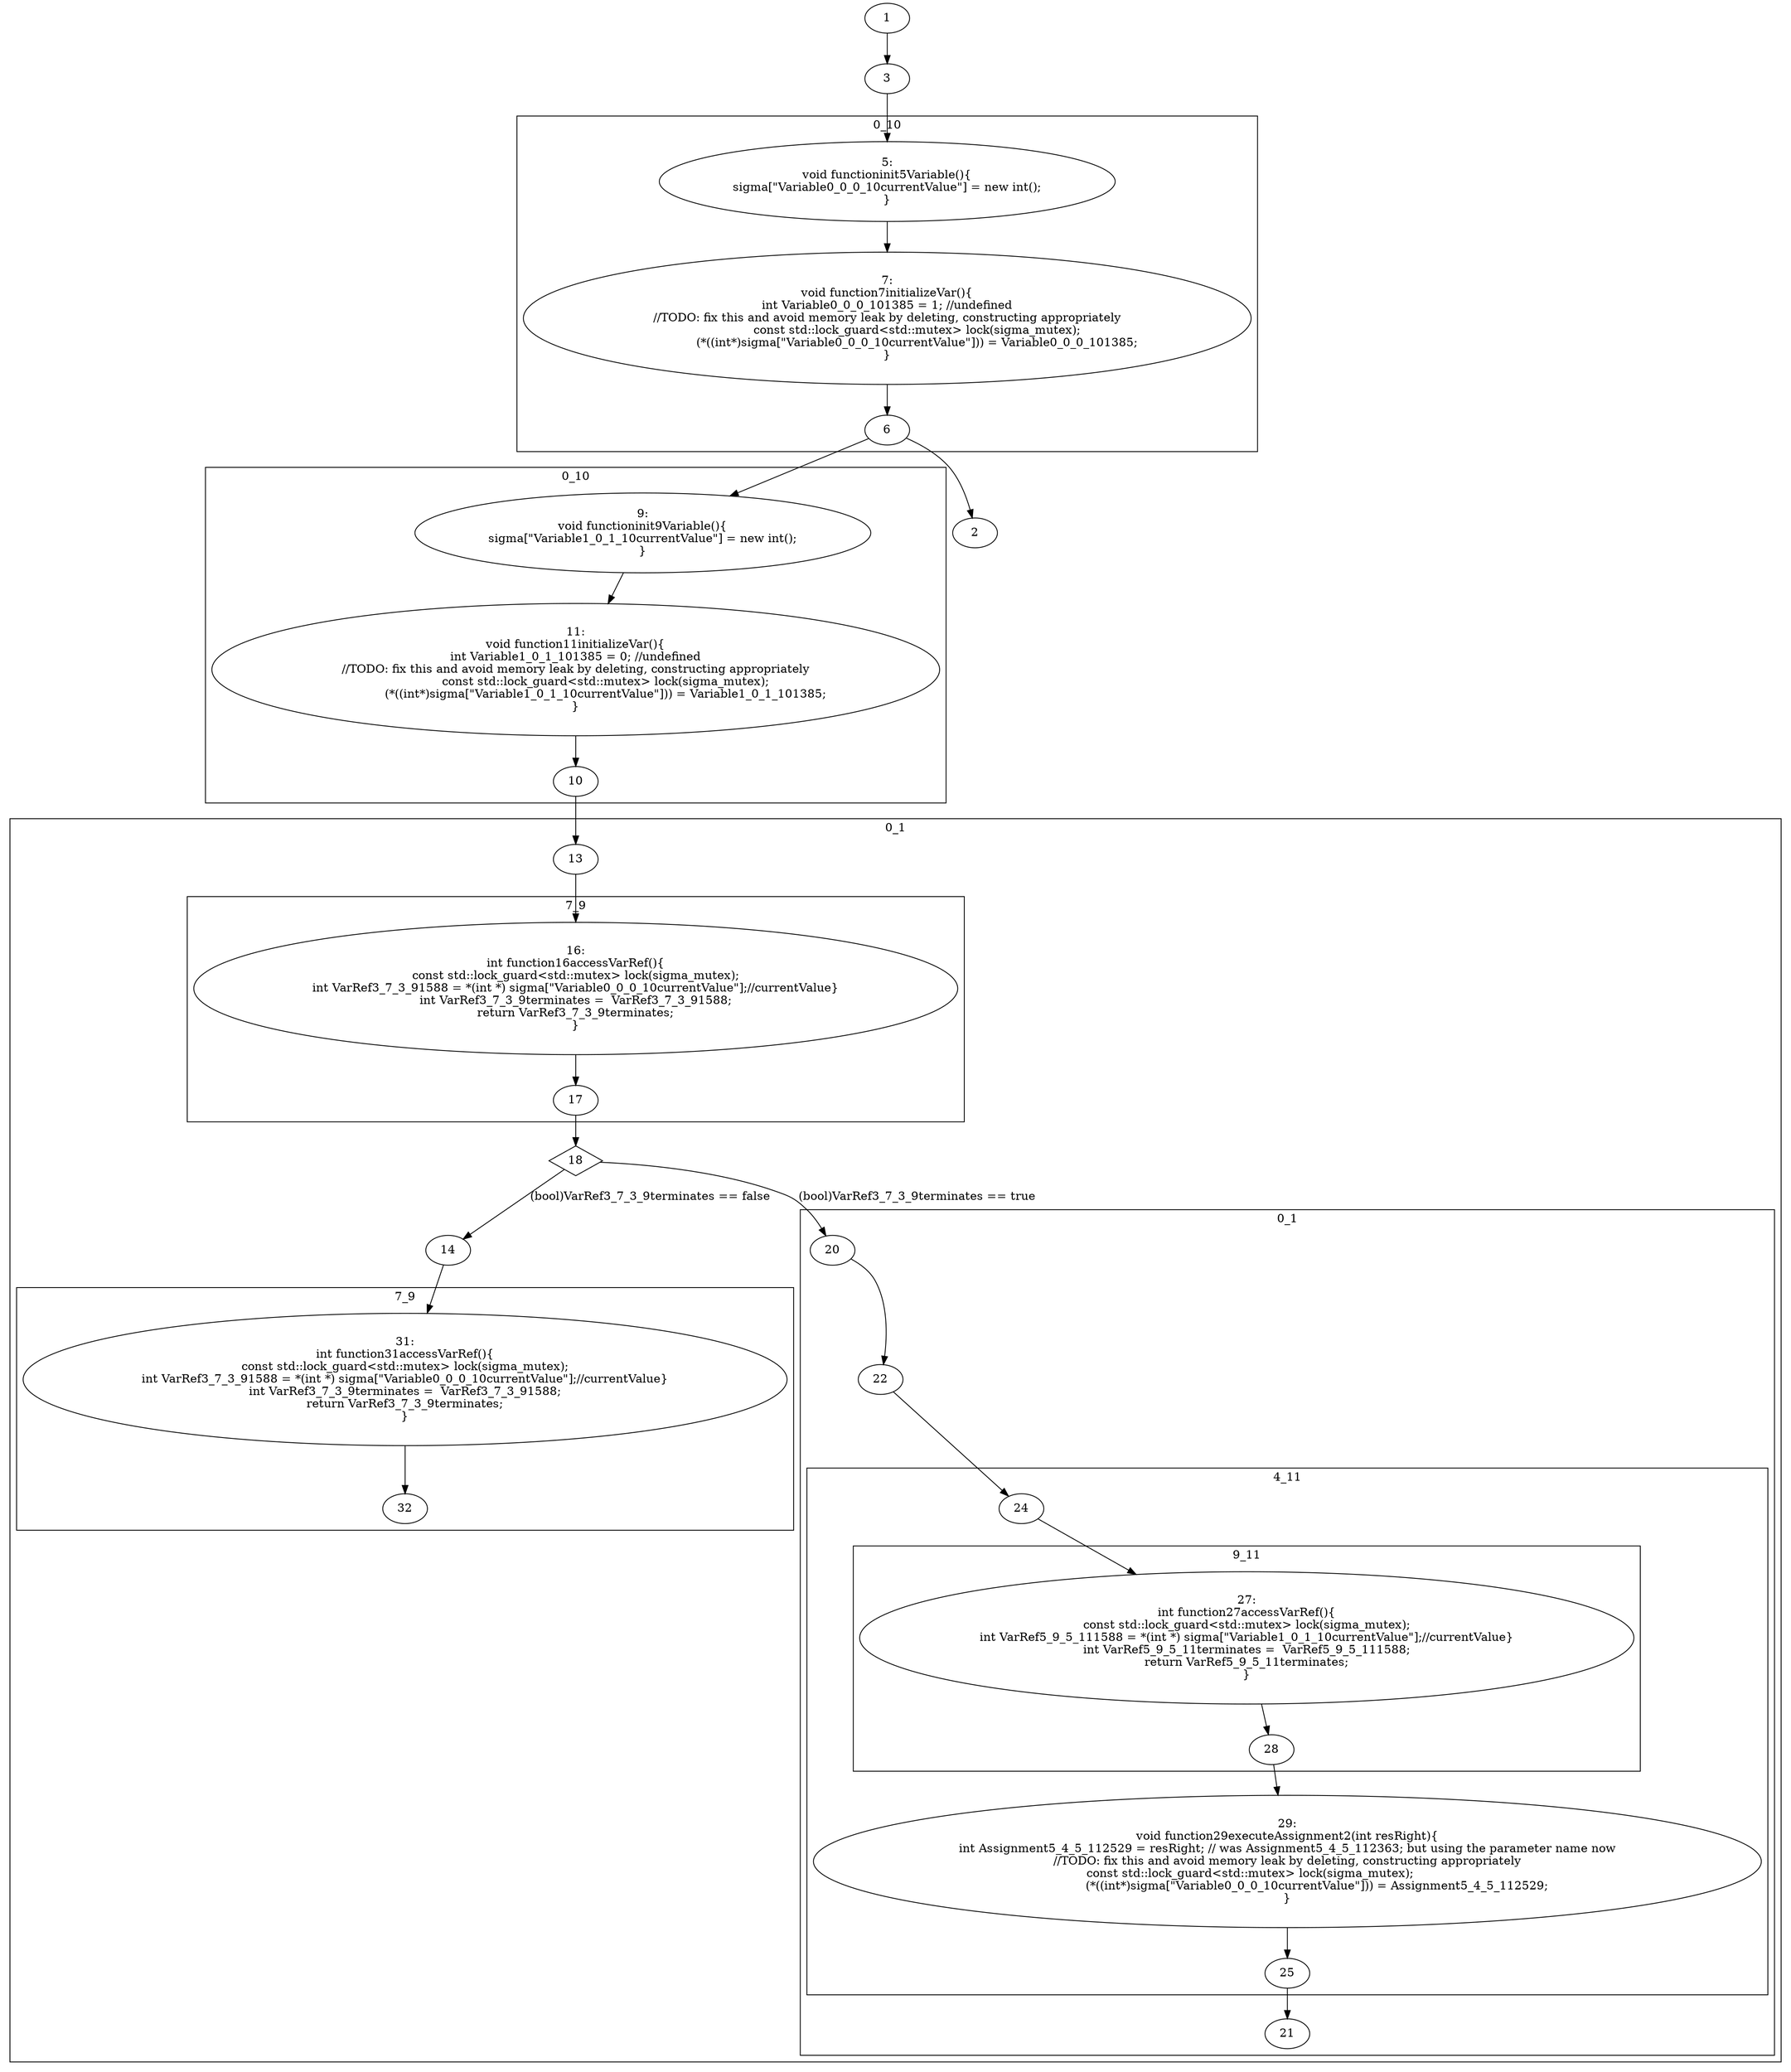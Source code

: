 digraph G {
subgraph cluster_4 {
label = "0_10";
  "5" [label="5:
void functioninit5Variable(){
sigma[\"Variable0_0_0_10currentValue\"] = new int();
}" shape="ellipse"];
  "6" [label="6" shape="ellipse"];
  "7" [label="7:
void function7initializeVar(){
int Variable0_0_0_101385 = 1; //undefined
//TODO: fix this and avoid memory leak by deleting, constructing appropriately
                const std::lock_guard<std::mutex> lock(sigma_mutex);
                (*((int*)sigma[\"Variable0_0_0_10currentValue\"])) = Variable0_0_0_101385;
}" shape="ellipse"];
}
subgraph cluster_8 {
label = "0_10";
  "9" [label="9:
void functioninit9Variable(){
sigma[\"Variable1_0_1_10currentValue\"] = new int();
}" shape="ellipse"];
  "10" [label="10" shape="ellipse"];
  "11" [label="11:
void function11initializeVar(){
int Variable1_0_1_101385 = 0; //undefined
//TODO: fix this and avoid memory leak by deleting, constructing appropriately
                const std::lock_guard<std::mutex> lock(sigma_mutex);
                (*((int*)sigma[\"Variable1_0_1_10currentValue\"])) = Variable1_0_1_101385;
}" shape="ellipse"];
}
subgraph cluster_12 {
label = "0_1";
  "13" [label="13" shape="ellipse"];
  "14" [label="14" shape="ellipse"];
  "18" [label="18" shape="diamond"];
subgraph cluster_15 {
label = "7_9";
  "16" [label="16:
int function16accessVarRef(){
const std::lock_guard<std::mutex> lock(sigma_mutex);
int VarRef3_7_3_91588 = *(int *) sigma[\"Variable0_0_0_10currentValue\"];//currentValue}
int VarRef3_7_3_9terminates =  VarRef3_7_3_91588;
return VarRef3_7_3_9terminates;
}" shape="ellipse"];
  "17" [label="17" shape="ellipse"];
}
subgraph cluster_19 {
label = "0_1";
  "20" [label="20" shape="ellipse"];
  "21" [label="21" shape="ellipse"];
  "22" [label="22" shape="ellipse"];
subgraph cluster_23 {
label = "4_11";
  "24" [label="24" shape="ellipse"];
  "25" [label="25" shape="ellipse"];
  "29" [label="29:
void function29executeAssignment2(int resRight){
int Assignment5_4_5_112529 = resRight; // was Assignment5_4_5_112363; but using the parameter name now
//TODO: fix this and avoid memory leak by deleting, constructing appropriately
                const std::lock_guard<std::mutex> lock(sigma_mutex);                                    
                (*((int*)sigma[\"Variable0_0_0_10currentValue\"])) = Assignment5_4_5_112529;
}" shape="ellipse"];
subgraph cluster_26 {
label = "9_11";
  "27" [label="27:
int function27accessVarRef(){
const std::lock_guard<std::mutex> lock(sigma_mutex);
int VarRef5_9_5_111588 = *(int *) sigma[\"Variable1_0_1_10currentValue\"];//currentValue}
int VarRef5_9_5_11terminates =  VarRef5_9_5_111588;
return VarRef5_9_5_11terminates;
}" shape="ellipse"];
  "28" [label="28" shape="ellipse"];
}
}
}
subgraph cluster_30 {
label = "7_9";
  "31" [label="31:
int function31accessVarRef(){
const std::lock_guard<std::mutex> lock(sigma_mutex);
int VarRef3_7_3_91588 = *(int *) sigma[\"Variable0_0_0_10currentValue\"];//currentValue}
int VarRef3_7_3_9terminates =  VarRef3_7_3_91588;
return VarRef3_7_3_9terminates;
}" shape="ellipse"];
  "32" [label="32" shape="ellipse"];
}
}
  "1" [label="1" shape="ellipse"];
  "2" [label="2" shape="ellipse"];
  "3" [label="3" shape="ellipse"];
  "5" -> "7" [label=""];
  "7" -> "6" [label=""];
  "9" -> "11" [label=""];
  "11" -> "10" [label=""];
  "16" -> "17" [label=""];
  "27" -> "28" [label=""];
  "24" -> "27" [label=""];
  "28" -> "29" [label=""];
  "29" -> "25" [label=""];
  "20" -> "22" [label=""];
  "22" -> "24" [label=""];
  "25" -> "21" [label=""];
  "31" -> "32" [label=""];
  "13" -> "16" [label=""];
  "17" -> "18" [label=""];
  "18" -> "20" [label="(bool)VarRef3_7_3_9terminates == true"];
  "14" -> "31" [label=""];
  "18" -> "14" [label="(bool)VarRef3_7_3_9terminates == false"];
  "1" -> "3" [label=""];
  "3" -> "5" [label=""];
  "6" -> "9" [label=""];
  "10" -> "13" [label=""];
  "6" -> "2" [label=""];
}